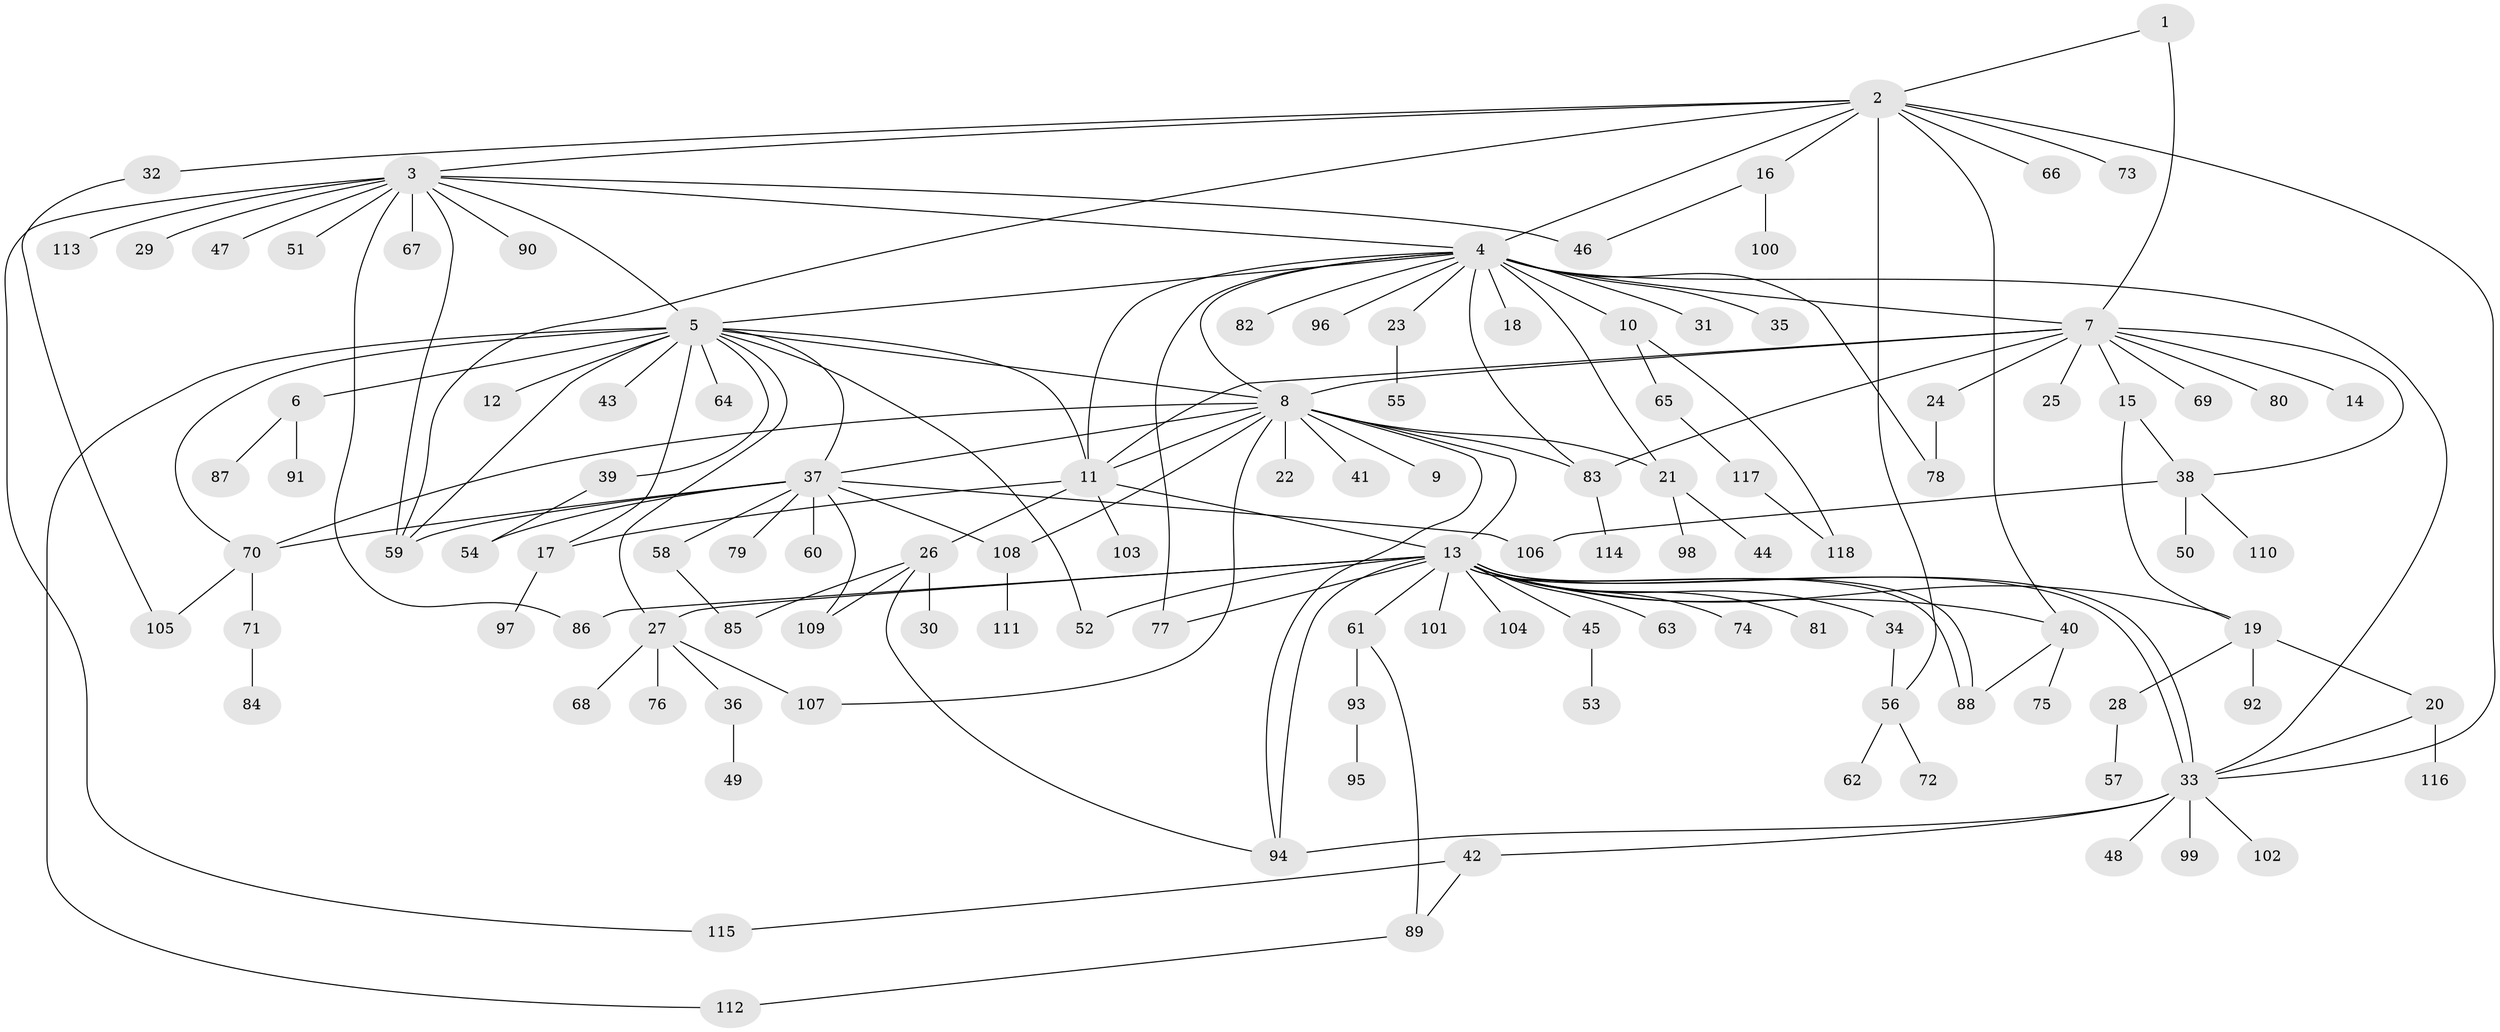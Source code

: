 // coarse degree distribution, {2: 0.20454545454545456, 10: 0.011363636363636364, 12: 0.011363636363636364, 17: 0.022727272727272728, 11: 0.011363636363636364, 13: 0.011363636363636364, 1: 0.5340909090909091, 3: 0.07954545454545454, 7: 0.011363636363636364, 21: 0.011363636363636364, 6: 0.022727272727272728, 5: 0.011363636363636364, 8: 0.011363636363636364, 4: 0.03409090909090909, 9: 0.011363636363636364}
// Generated by graph-tools (version 1.1) at 2025/41/03/06/25 10:41:46]
// undirected, 118 vertices, 166 edges
graph export_dot {
graph [start="1"]
  node [color=gray90,style=filled];
  1;
  2;
  3;
  4;
  5;
  6;
  7;
  8;
  9;
  10;
  11;
  12;
  13;
  14;
  15;
  16;
  17;
  18;
  19;
  20;
  21;
  22;
  23;
  24;
  25;
  26;
  27;
  28;
  29;
  30;
  31;
  32;
  33;
  34;
  35;
  36;
  37;
  38;
  39;
  40;
  41;
  42;
  43;
  44;
  45;
  46;
  47;
  48;
  49;
  50;
  51;
  52;
  53;
  54;
  55;
  56;
  57;
  58;
  59;
  60;
  61;
  62;
  63;
  64;
  65;
  66;
  67;
  68;
  69;
  70;
  71;
  72;
  73;
  74;
  75;
  76;
  77;
  78;
  79;
  80;
  81;
  82;
  83;
  84;
  85;
  86;
  87;
  88;
  89;
  90;
  91;
  92;
  93;
  94;
  95;
  96;
  97;
  98;
  99;
  100;
  101;
  102;
  103;
  104;
  105;
  106;
  107;
  108;
  109;
  110;
  111;
  112;
  113;
  114;
  115;
  116;
  117;
  118;
  1 -- 2;
  1 -- 7;
  2 -- 3;
  2 -- 4;
  2 -- 16;
  2 -- 32;
  2 -- 33;
  2 -- 40;
  2 -- 56;
  2 -- 59;
  2 -- 66;
  2 -- 73;
  3 -- 4;
  3 -- 5;
  3 -- 29;
  3 -- 46;
  3 -- 47;
  3 -- 51;
  3 -- 59;
  3 -- 67;
  3 -- 86;
  3 -- 90;
  3 -- 113;
  3 -- 115;
  4 -- 5;
  4 -- 7;
  4 -- 8;
  4 -- 10;
  4 -- 11;
  4 -- 18;
  4 -- 21;
  4 -- 23;
  4 -- 31;
  4 -- 33;
  4 -- 35;
  4 -- 77;
  4 -- 78;
  4 -- 82;
  4 -- 83;
  4 -- 96;
  5 -- 6;
  5 -- 8;
  5 -- 11;
  5 -- 12;
  5 -- 17;
  5 -- 27;
  5 -- 37;
  5 -- 39;
  5 -- 43;
  5 -- 52;
  5 -- 59;
  5 -- 64;
  5 -- 70;
  5 -- 112;
  6 -- 87;
  6 -- 91;
  7 -- 8;
  7 -- 11;
  7 -- 14;
  7 -- 15;
  7 -- 24;
  7 -- 25;
  7 -- 38;
  7 -- 69;
  7 -- 80;
  7 -- 83;
  8 -- 9;
  8 -- 11;
  8 -- 13;
  8 -- 21;
  8 -- 22;
  8 -- 37;
  8 -- 41;
  8 -- 70;
  8 -- 83;
  8 -- 94;
  8 -- 107;
  8 -- 108;
  10 -- 65;
  10 -- 118;
  11 -- 13;
  11 -- 17;
  11 -- 26;
  11 -- 103;
  13 -- 19;
  13 -- 27;
  13 -- 33;
  13 -- 33;
  13 -- 34;
  13 -- 40;
  13 -- 45;
  13 -- 52;
  13 -- 61;
  13 -- 63;
  13 -- 74;
  13 -- 77;
  13 -- 81;
  13 -- 86;
  13 -- 88;
  13 -- 88;
  13 -- 94;
  13 -- 101;
  13 -- 104;
  15 -- 19;
  15 -- 38;
  16 -- 46;
  16 -- 100;
  17 -- 97;
  19 -- 20;
  19 -- 28;
  19 -- 92;
  20 -- 33;
  20 -- 116;
  21 -- 44;
  21 -- 98;
  23 -- 55;
  24 -- 78;
  26 -- 30;
  26 -- 85;
  26 -- 94;
  26 -- 109;
  27 -- 36;
  27 -- 68;
  27 -- 76;
  27 -- 107;
  28 -- 57;
  32 -- 105;
  33 -- 42;
  33 -- 48;
  33 -- 94;
  33 -- 99;
  33 -- 102;
  34 -- 56;
  36 -- 49;
  37 -- 54;
  37 -- 58;
  37 -- 59;
  37 -- 60;
  37 -- 70;
  37 -- 79;
  37 -- 106;
  37 -- 108;
  37 -- 109;
  38 -- 50;
  38 -- 106;
  38 -- 110;
  39 -- 54;
  40 -- 75;
  40 -- 88;
  42 -- 89;
  42 -- 115;
  45 -- 53;
  56 -- 62;
  56 -- 72;
  58 -- 85;
  61 -- 89;
  61 -- 93;
  65 -- 117;
  70 -- 71;
  70 -- 105;
  71 -- 84;
  83 -- 114;
  89 -- 112;
  93 -- 95;
  108 -- 111;
  117 -- 118;
}
